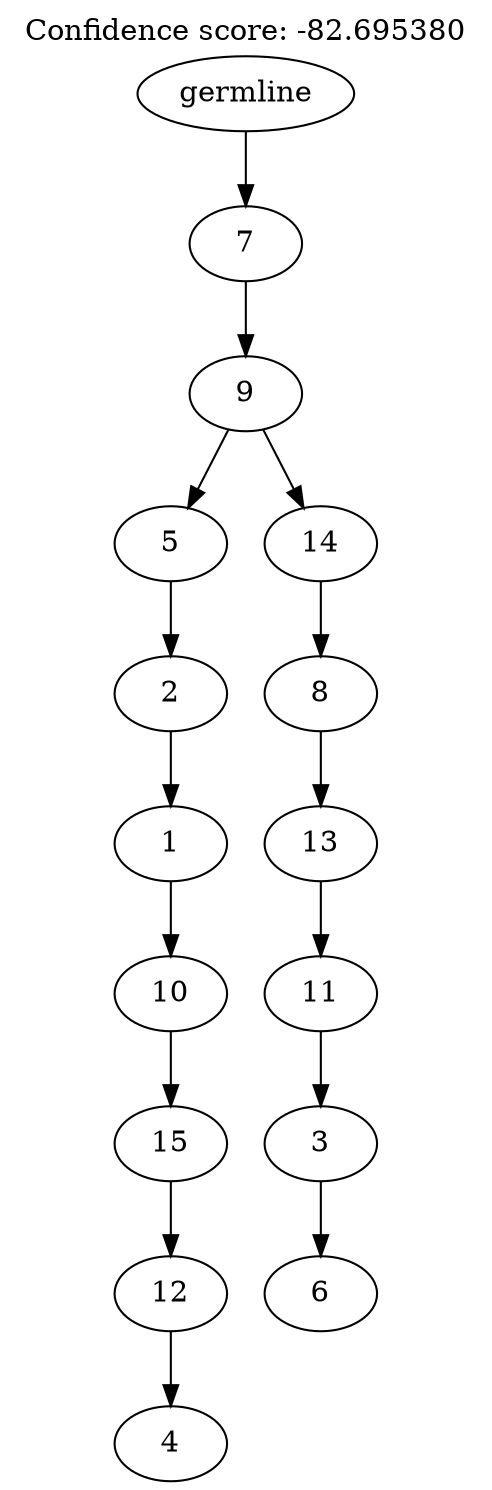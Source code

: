digraph g {
	"14" -> "15";
	"15" [label="4"];
	"13" -> "14";
	"14" [label="12"];
	"12" -> "13";
	"13" [label="15"];
	"11" -> "12";
	"12" [label="10"];
	"10" -> "11";
	"11" [label="1"];
	"9" -> "10";
	"10" [label="2"];
	"7" -> "8";
	"8" [label="6"];
	"6" -> "7";
	"7" [label="3"];
	"5" -> "6";
	"6" [label="11"];
	"4" -> "5";
	"5" [label="13"];
	"3" -> "4";
	"4" [label="8"];
	"2" -> "3";
	"3" [label="14"];
	"2" -> "9";
	"9" [label="5"];
	"1" -> "2";
	"2" [label="9"];
	"0" -> "1";
	"1" [label="7"];
	"0" [label="germline"];
	labelloc="t";
	label="Confidence score: -82.695380";
}
